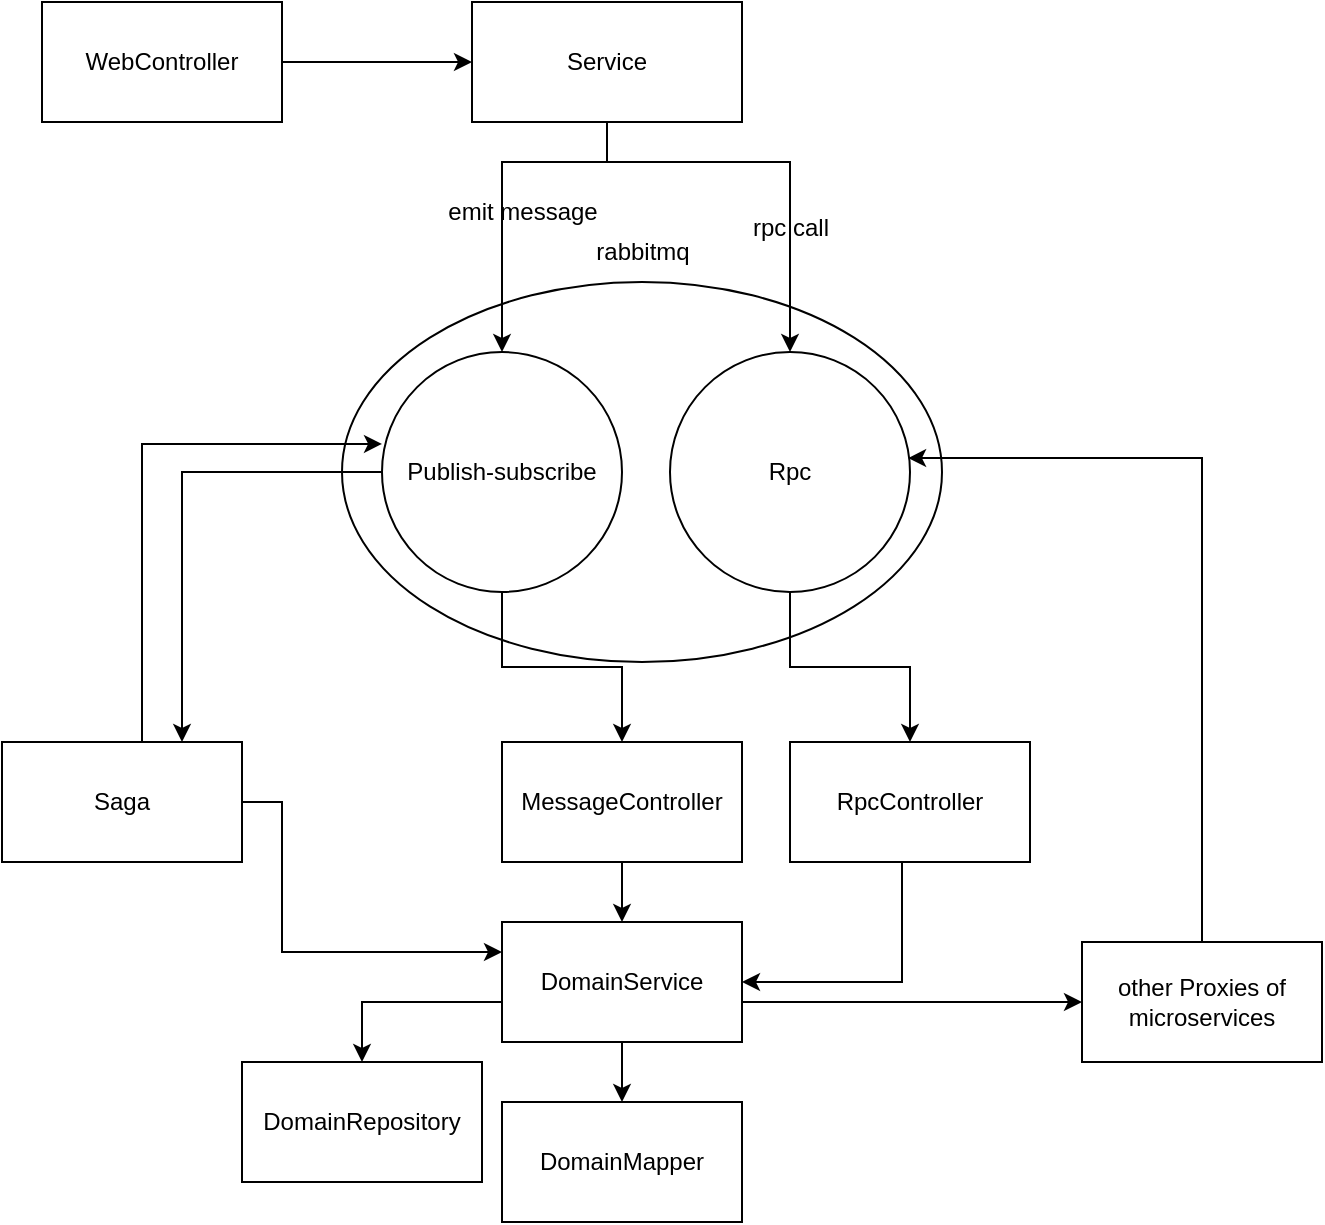 <mxfile version="21.1.8">
  <diagram name="Страница 1" id="RYWNsM2QdJI_61WNE6Wp">
    <mxGraphModel dx="954" dy="624" grid="1" gridSize="10" guides="1" tooltips="1" connect="1" arrows="1" fold="1" page="1" pageScale="1" pageWidth="827" pageHeight="1169" math="0" shadow="0">
      <root>
        <mxCell id="0" />
        <mxCell id="1" parent="0" />
        <mxCell id="jlrka9pjf7X1hLSRRNKw-6" value="" style="ellipse;whiteSpace=wrap;html=1;" vertex="1" parent="1">
          <mxGeometry x="190" y="180" width="300" height="190" as="geometry" />
        </mxCell>
        <mxCell id="jlrka9pjf7X1hLSRRNKw-3" style="edgeStyle=orthogonalEdgeStyle;rounded=0;orthogonalLoop=1;jettySize=auto;html=1;entryX=0;entryY=0.5;entryDx=0;entryDy=0;" edge="1" parent="1" source="jlrka9pjf7X1hLSRRNKw-1" target="jlrka9pjf7X1hLSRRNKw-2">
          <mxGeometry relative="1" as="geometry" />
        </mxCell>
        <mxCell id="jlrka9pjf7X1hLSRRNKw-1" value="WebController" style="rounded=0;whiteSpace=wrap;html=1;" vertex="1" parent="1">
          <mxGeometry x="40" y="40" width="120" height="60" as="geometry" />
        </mxCell>
        <mxCell id="jlrka9pjf7X1hLSRRNKw-10" style="edgeStyle=orthogonalEdgeStyle;rounded=0;orthogonalLoop=1;jettySize=auto;html=1;entryX=0.5;entryY=0;entryDx=0;entryDy=0;" edge="1" parent="1" source="jlrka9pjf7X1hLSRRNKw-2" target="jlrka9pjf7X1hLSRRNKw-8">
          <mxGeometry relative="1" as="geometry">
            <Array as="points">
              <mxPoint x="323" y="120" />
              <mxPoint x="270" y="120" />
            </Array>
          </mxGeometry>
        </mxCell>
        <mxCell id="jlrka9pjf7X1hLSRRNKw-11" style="edgeStyle=orthogonalEdgeStyle;rounded=0;orthogonalLoop=1;jettySize=auto;html=1;entryX=0.5;entryY=0;entryDx=0;entryDy=0;" edge="1" parent="1" source="jlrka9pjf7X1hLSRRNKw-2" target="jlrka9pjf7X1hLSRRNKw-9">
          <mxGeometry relative="1" as="geometry">
            <Array as="points">
              <mxPoint x="323" y="120" />
              <mxPoint x="414" y="120" />
            </Array>
          </mxGeometry>
        </mxCell>
        <mxCell id="jlrka9pjf7X1hLSRRNKw-2" value="Service" style="rounded=0;whiteSpace=wrap;html=1;" vertex="1" parent="1">
          <mxGeometry x="255" y="40" width="135" height="60" as="geometry" />
        </mxCell>
        <mxCell id="jlrka9pjf7X1hLSRRNKw-7" value="rabbitmq" style="text;html=1;align=center;verticalAlign=middle;resizable=0;points=[];autosize=1;strokeColor=none;fillColor=none;" vertex="1" parent="1">
          <mxGeometry x="305" y="150" width="70" height="30" as="geometry" />
        </mxCell>
        <mxCell id="jlrka9pjf7X1hLSRRNKw-36" style="edgeStyle=orthogonalEdgeStyle;rounded=0;orthogonalLoop=1;jettySize=auto;html=1;entryX=0.5;entryY=0;entryDx=0;entryDy=0;" edge="1" parent="1" source="jlrka9pjf7X1hLSRRNKw-8" target="jlrka9pjf7X1hLSRRNKw-15">
          <mxGeometry relative="1" as="geometry" />
        </mxCell>
        <mxCell id="jlrka9pjf7X1hLSRRNKw-38" style="edgeStyle=orthogonalEdgeStyle;rounded=0;orthogonalLoop=1;jettySize=auto;html=1;entryX=0.75;entryY=0;entryDx=0;entryDy=0;" edge="1" parent="1" source="jlrka9pjf7X1hLSRRNKw-8" target="jlrka9pjf7X1hLSRRNKw-35">
          <mxGeometry relative="1" as="geometry" />
        </mxCell>
        <mxCell id="jlrka9pjf7X1hLSRRNKw-8" value="Publish-subscribe" style="ellipse;whiteSpace=wrap;html=1;aspect=fixed;" vertex="1" parent="1">
          <mxGeometry x="210" y="215" width="120" height="120" as="geometry" />
        </mxCell>
        <mxCell id="jlrka9pjf7X1hLSRRNKw-37" style="edgeStyle=orthogonalEdgeStyle;rounded=0;orthogonalLoop=1;jettySize=auto;html=1;entryX=0.5;entryY=0;entryDx=0;entryDy=0;" edge="1" parent="1" source="jlrka9pjf7X1hLSRRNKw-9" target="jlrka9pjf7X1hLSRRNKw-17">
          <mxGeometry relative="1" as="geometry" />
        </mxCell>
        <mxCell id="jlrka9pjf7X1hLSRRNKw-9" value="Rpc" style="ellipse;whiteSpace=wrap;html=1;aspect=fixed;" vertex="1" parent="1">
          <mxGeometry x="354" y="215" width="120" height="120" as="geometry" />
        </mxCell>
        <mxCell id="jlrka9pjf7X1hLSRRNKw-12" value="emit message" style="text;html=1;align=center;verticalAlign=middle;resizable=0;points=[];autosize=1;strokeColor=none;fillColor=none;" vertex="1" parent="1">
          <mxGeometry x="230" y="130" width="100" height="30" as="geometry" />
        </mxCell>
        <mxCell id="jlrka9pjf7X1hLSRRNKw-13" value="rpc call" style="text;html=1;align=center;verticalAlign=middle;resizable=0;points=[];autosize=1;strokeColor=none;fillColor=none;" vertex="1" parent="1">
          <mxGeometry x="384" y="138" width="60" height="30" as="geometry" />
        </mxCell>
        <mxCell id="jlrka9pjf7X1hLSRRNKw-40" style="edgeStyle=orthogonalEdgeStyle;rounded=0;orthogonalLoop=1;jettySize=auto;html=1;entryX=0.5;entryY=0;entryDx=0;entryDy=0;" edge="1" parent="1" source="jlrka9pjf7X1hLSRRNKw-15" target="jlrka9pjf7X1hLSRRNKw-19">
          <mxGeometry relative="1" as="geometry" />
        </mxCell>
        <mxCell id="jlrka9pjf7X1hLSRRNKw-15" value="MessageController" style="rounded=0;whiteSpace=wrap;html=1;" vertex="1" parent="1">
          <mxGeometry x="270" y="410" width="120" height="60" as="geometry" />
        </mxCell>
        <mxCell id="jlrka9pjf7X1hLSRRNKw-21" style="edgeStyle=orthogonalEdgeStyle;rounded=0;orthogonalLoop=1;jettySize=auto;html=1;entryX=1;entryY=0.5;entryDx=0;entryDy=0;" edge="1" parent="1" source="jlrka9pjf7X1hLSRRNKw-17" target="jlrka9pjf7X1hLSRRNKw-19">
          <mxGeometry relative="1" as="geometry">
            <Array as="points">
              <mxPoint x="470" y="530" />
            </Array>
          </mxGeometry>
        </mxCell>
        <mxCell id="jlrka9pjf7X1hLSRRNKw-17" value="RpcController" style="rounded=0;whiteSpace=wrap;html=1;" vertex="1" parent="1">
          <mxGeometry x="414" y="410" width="120" height="60" as="geometry" />
        </mxCell>
        <mxCell id="jlrka9pjf7X1hLSRRNKw-32" style="edgeStyle=orthogonalEdgeStyle;rounded=0;orthogonalLoop=1;jettySize=auto;html=1;entryX=0;entryY=0.5;entryDx=0;entryDy=0;" edge="1" parent="1" source="jlrka9pjf7X1hLSRRNKw-19" target="jlrka9pjf7X1hLSRRNKw-24">
          <mxGeometry relative="1" as="geometry">
            <Array as="points">
              <mxPoint x="470" y="540" />
              <mxPoint x="470" y="540" />
            </Array>
          </mxGeometry>
        </mxCell>
        <mxCell id="jlrka9pjf7X1hLSRRNKw-33" style="edgeStyle=orthogonalEdgeStyle;rounded=0;orthogonalLoop=1;jettySize=auto;html=1;entryX=0.5;entryY=0;entryDx=0;entryDy=0;" edge="1" parent="1" source="jlrka9pjf7X1hLSRRNKw-19" target="jlrka9pjf7X1hLSRRNKw-26">
          <mxGeometry relative="1" as="geometry">
            <Array as="points">
              <mxPoint x="200" y="540" />
            </Array>
          </mxGeometry>
        </mxCell>
        <mxCell id="jlrka9pjf7X1hLSRRNKw-34" style="edgeStyle=orthogonalEdgeStyle;rounded=0;orthogonalLoop=1;jettySize=auto;html=1;" edge="1" parent="1" source="jlrka9pjf7X1hLSRRNKw-19" target="jlrka9pjf7X1hLSRRNKw-28">
          <mxGeometry relative="1" as="geometry" />
        </mxCell>
        <mxCell id="jlrka9pjf7X1hLSRRNKw-19" value="DomainService" style="rounded=0;whiteSpace=wrap;html=1;" vertex="1" parent="1">
          <mxGeometry x="270" y="500" width="120" height="60" as="geometry" />
        </mxCell>
        <mxCell id="jlrka9pjf7X1hLSRRNKw-31" style="edgeStyle=orthogonalEdgeStyle;rounded=0;orthogonalLoop=1;jettySize=auto;html=1;entryX=0.992;entryY=0.442;entryDx=0;entryDy=0;entryPerimeter=0;" edge="1" parent="1" source="jlrka9pjf7X1hLSRRNKw-24" target="jlrka9pjf7X1hLSRRNKw-9">
          <mxGeometry relative="1" as="geometry">
            <Array as="points">
              <mxPoint x="620" y="268" />
            </Array>
          </mxGeometry>
        </mxCell>
        <mxCell id="jlrka9pjf7X1hLSRRNKw-24" value="other Proxies of microservices" style="rounded=0;whiteSpace=wrap;html=1;" vertex="1" parent="1">
          <mxGeometry x="560" y="510" width="120" height="60" as="geometry" />
        </mxCell>
        <mxCell id="jlrka9pjf7X1hLSRRNKw-26" value="DomainRepository" style="rounded=0;whiteSpace=wrap;html=1;" vertex="1" parent="1">
          <mxGeometry x="140" y="570" width="120" height="60" as="geometry" />
        </mxCell>
        <mxCell id="jlrka9pjf7X1hLSRRNKw-28" value="DomainMapper" style="rounded=0;whiteSpace=wrap;html=1;" vertex="1" parent="1">
          <mxGeometry x="270" y="590" width="120" height="60" as="geometry" />
        </mxCell>
        <mxCell id="jlrka9pjf7X1hLSRRNKw-39" style="edgeStyle=orthogonalEdgeStyle;rounded=0;orthogonalLoop=1;jettySize=auto;html=1;entryX=0;entryY=0.25;entryDx=0;entryDy=0;" edge="1" parent="1" source="jlrka9pjf7X1hLSRRNKw-35" target="jlrka9pjf7X1hLSRRNKw-19">
          <mxGeometry relative="1" as="geometry">
            <Array as="points">
              <mxPoint x="160" y="440" />
              <mxPoint x="160" y="515" />
            </Array>
          </mxGeometry>
        </mxCell>
        <mxCell id="jlrka9pjf7X1hLSRRNKw-41" style="edgeStyle=orthogonalEdgeStyle;rounded=0;orthogonalLoop=1;jettySize=auto;html=1;entryX=0;entryY=0.383;entryDx=0;entryDy=0;entryPerimeter=0;" edge="1" parent="1" source="jlrka9pjf7X1hLSRRNKw-35" target="jlrka9pjf7X1hLSRRNKw-8">
          <mxGeometry relative="1" as="geometry">
            <Array as="points">
              <mxPoint x="90" y="261" />
            </Array>
          </mxGeometry>
        </mxCell>
        <mxCell id="jlrka9pjf7X1hLSRRNKw-35" value="Saga" style="rounded=0;whiteSpace=wrap;html=1;" vertex="1" parent="1">
          <mxGeometry x="20" y="410" width="120" height="60" as="geometry" />
        </mxCell>
      </root>
    </mxGraphModel>
  </diagram>
</mxfile>
